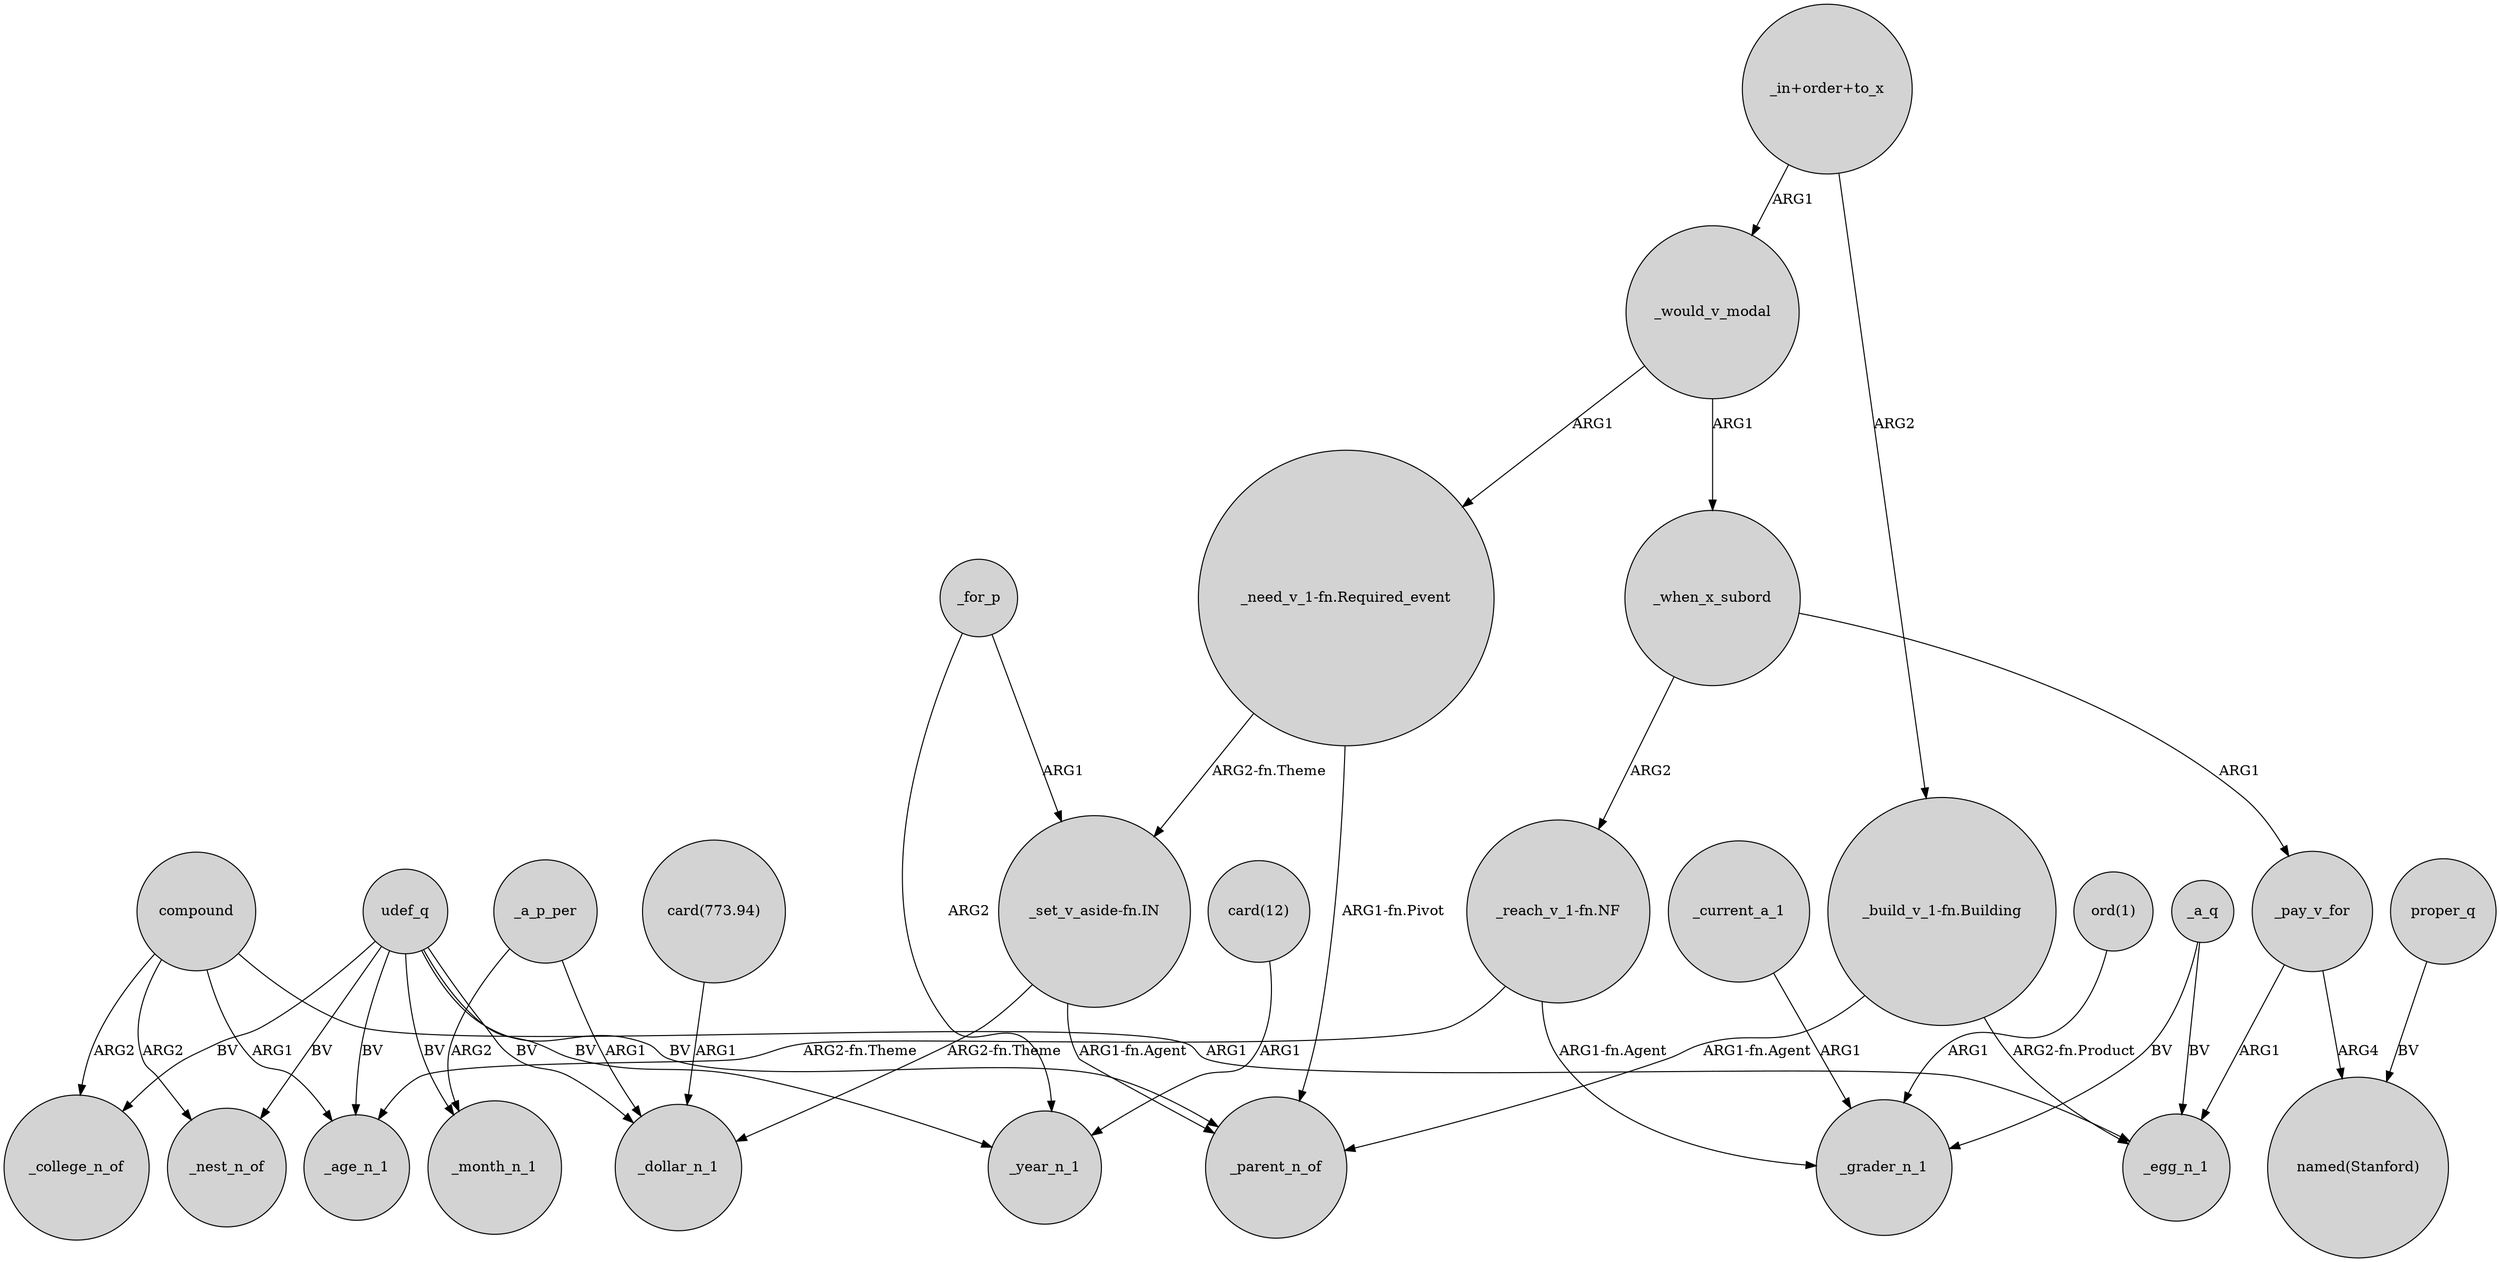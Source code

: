 digraph {
	node [shape=circle style=filled]
	udef_q -> _nest_n_of [label=BV]
	"_set_v_aside-fn.IN" -> _parent_n_of [label="ARG1-fn.Agent"]
	_would_v_modal -> _when_x_subord [label=ARG1]
	"_build_v_1-fn.Building" -> _egg_n_1 [label="ARG2-fn.Product"]
	udef_q -> _parent_n_of [label=BV]
	_for_p -> _year_n_1 [label=ARG2]
	"_need_v_1-fn.Required_event" -> _parent_n_of [label="ARG1-fn.Pivot"]
	_a_p_per -> _month_n_1 [label=ARG2]
	"_reach_v_1-fn.NF" -> _grader_n_1 [label="ARG1-fn.Agent"]
	_when_x_subord -> "_reach_v_1-fn.NF" [label=ARG2]
	compound -> _egg_n_1 [label=ARG1]
	"card(773.94)" -> _dollar_n_1 [label=ARG1]
	"_in+order+to_x" -> "_build_v_1-fn.Building" [label=ARG2]
	_a_q -> _grader_n_1 [label=BV]
	udef_q -> _month_n_1 [label=BV]
	compound -> _age_n_1 [label=ARG1]
	_a_p_per -> _dollar_n_1 [label=ARG1]
	"card(12)" -> _year_n_1 [label=ARG1]
	"_set_v_aside-fn.IN" -> _dollar_n_1 [label="ARG2-fn.Theme"]
	_would_v_modal -> "_need_v_1-fn.Required_event" [label=ARG1]
	compound -> _college_n_of [label=ARG2]
	compound -> _nest_n_of [label=ARG2]
	"_build_v_1-fn.Building" -> _parent_n_of [label="ARG1-fn.Agent"]
	_pay_v_for -> "named(Stanford)" [label=ARG4]
	_when_x_subord -> _pay_v_for [label=ARG1]
	udef_q -> _age_n_1 [label=BV]
	udef_q -> _college_n_of [label=BV]
	_for_p -> "_set_v_aside-fn.IN" [label=ARG1]
	proper_q -> "named(Stanford)" [label=BV]
	_a_q -> _egg_n_1 [label=BV]
	_current_a_1 -> _grader_n_1 [label=ARG1]
	udef_q -> _year_n_1 [label=BV]
	"_reach_v_1-fn.NF" -> _age_n_1 [label="ARG2-fn.Theme"]
	"_need_v_1-fn.Required_event" -> "_set_v_aside-fn.IN" [label="ARG2-fn.Theme"]
	_pay_v_for -> _egg_n_1 [label=ARG1]
	"_in+order+to_x" -> _would_v_modal [label=ARG1]
	"ord(1)" -> _grader_n_1 [label=ARG1]
	udef_q -> _dollar_n_1 [label=BV]
}
